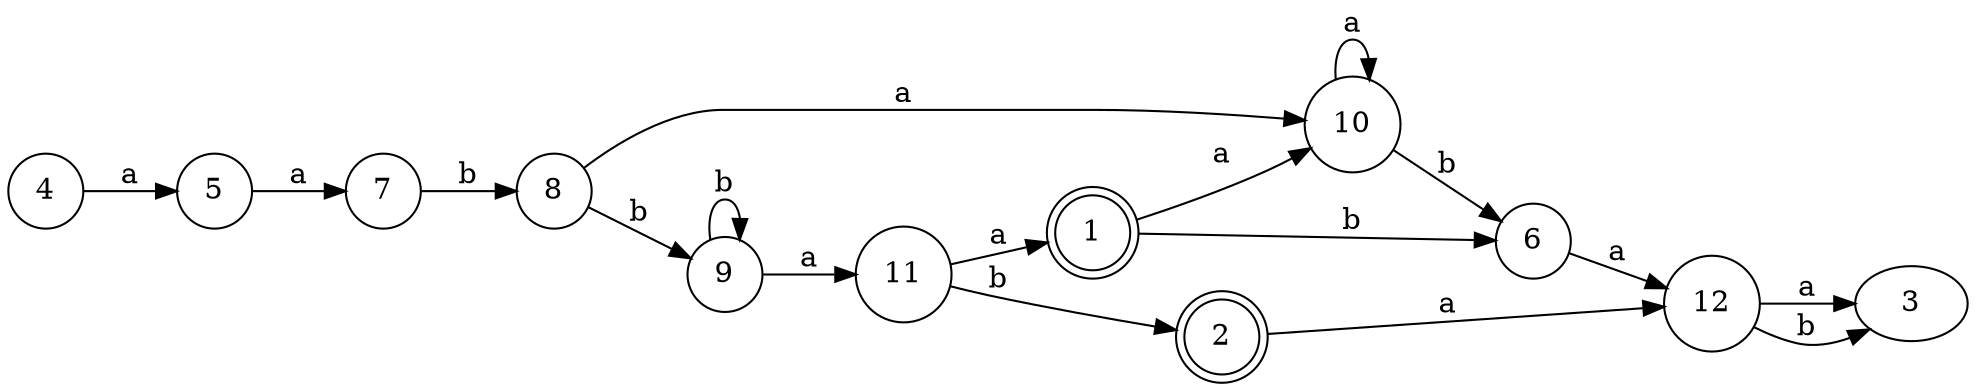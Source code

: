 digraph MIN_DFA {
	1 [shape=doublecircle]
	1 -> 10 [label=a]
	1 -> 6 [label=b]
	2 [shape=doublecircle]
	2 -> 12 [label=a]
	4 [shape=circle]
	4 -> 5 [label=a]
	5 [shape=circle]
	5 -> 7 [label=a]
	6 [shape=circle]
	6 -> 12 [label=a]
	7 [shape=circle]
	7 -> 8 [label=b]
	8 [shape=circle]
	8 -> 10 [label=a]
	8 -> 9 [label=b]
	9 [shape=circle]
	9 -> 11 [label=a]
	9 -> 9 [label=b]
	10 [shape=circle]
	10 -> 10 [label=a]
	10 -> 6 [label=b]
	11 [shape=circle]
	11 -> 1 [label=a]
	11 -> 2 [label=b]
	12 [shape=circle]
	12 -> 3 [label=a]
	12 -> 3 [label=b]
	rankdir=LR
}
